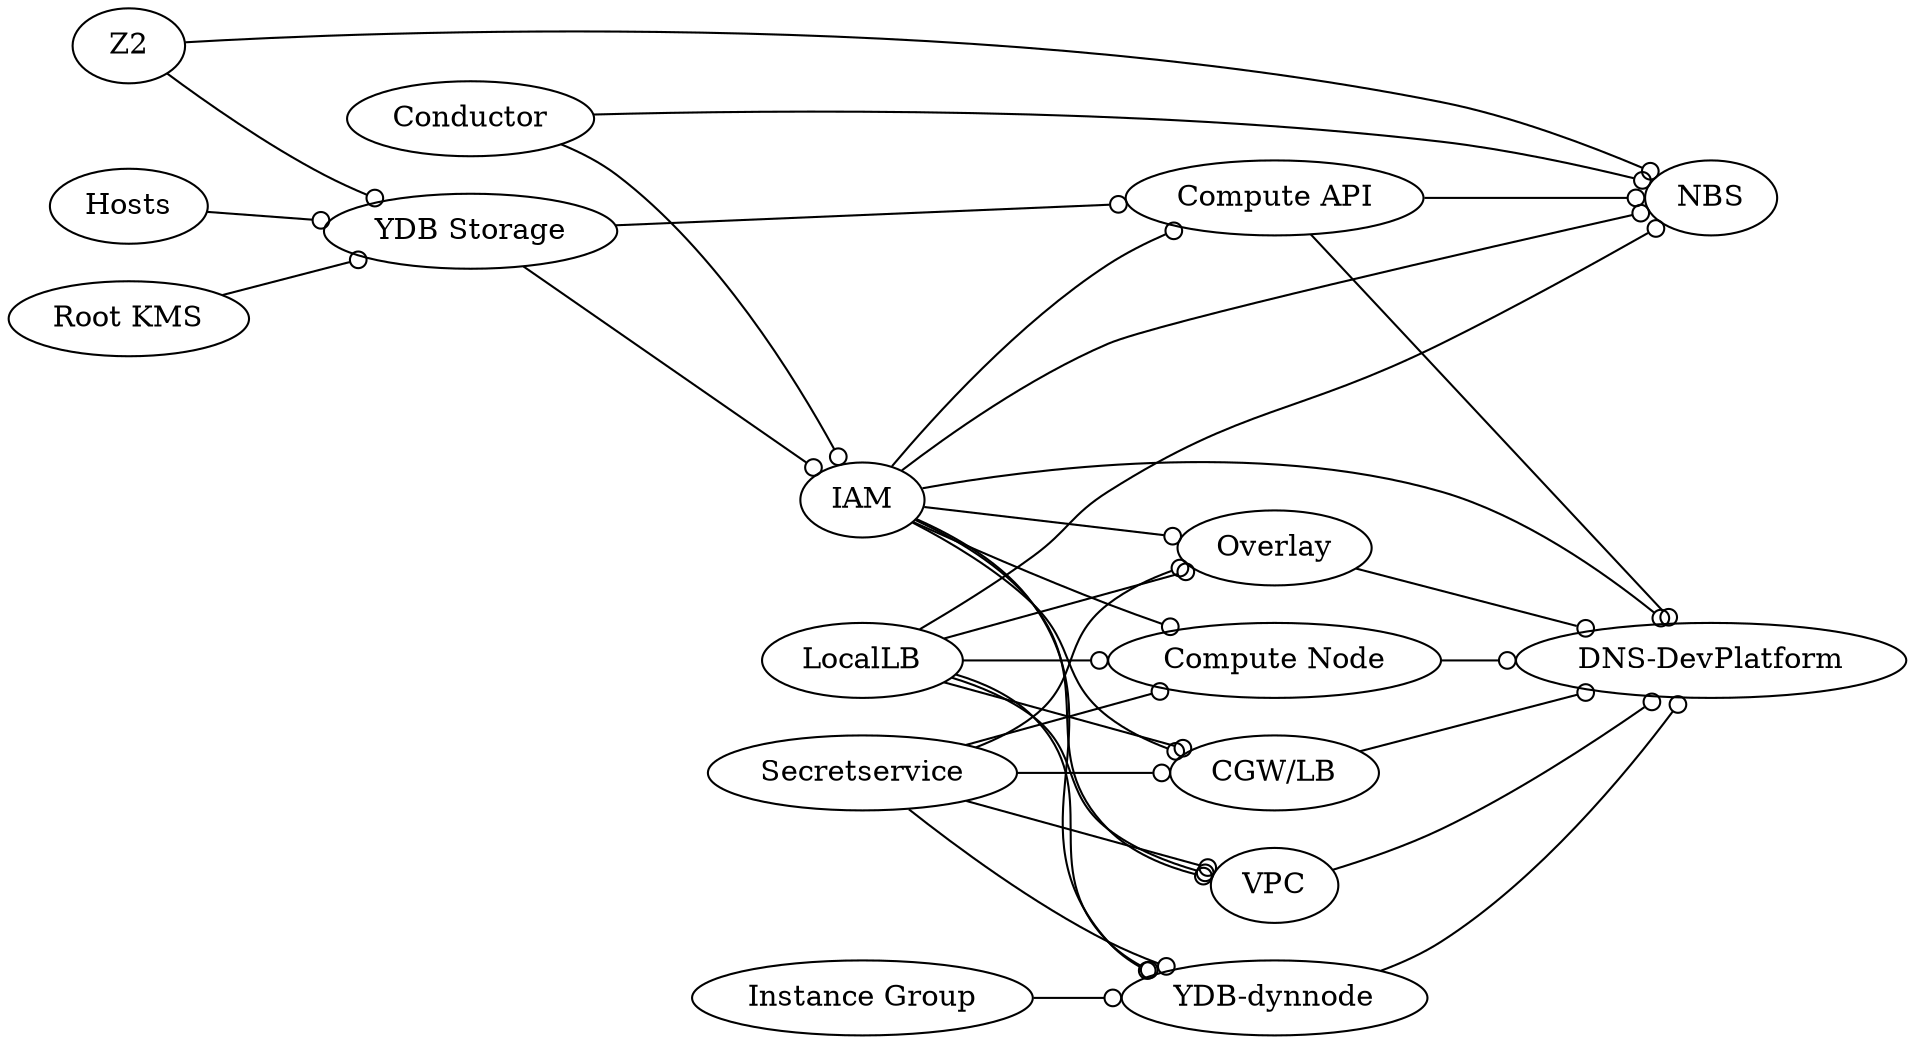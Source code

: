 digraph A {
    rankdir=RL;
    edge[dir=back, arrowtail=odot,fontcolor="blue",fontsize=12]; 
   # Artifact[shape="octagon", color="red"];
   # Requirement[shape="rectangle", color="blue"]
   LocalLB
#YDB-storage
    "YDB Storage" -> "Root KMS"
    "YDB Storage" -> Z2
    "YDB Storage" -> Hosts
#    "YDB Storage" -> Artifact
#    "YDB Storage" -> Requirement
#IAM
    IAM -> "YDB Storage"
    IAM -> Conductor
#Compute API
    "Compute API" ->  "YDB Storage"
    "Compute API" ->  IAM
#NBS
    NBS -> Z2
    NBS -> Conductor
    NBS -> "Compute API"
    NBS -> IAM
    NBS -> LocalLB
#YDB-dynnode
    "YDB-dynnode" -> "Instance Group"
    "YDB-dynnode" -> Secretservice
    "YDB-dynnode" -> IAM
    "YDB-dynnode" -> LocalLB
#VPC
    VPC -> Secretservice
    VPC -> IAM
    VPC -> LocalLB
#Overlay
    Overlay -> Secretservice
    Overlay -> IAM
    Overlay -> LocalLB
#ComputeNode
    "Compute Node" -> Secretservice
    "Compute Node" -> IAM
    "Compute Node" -> LocalLB
#CGW/LB
    "CGW/LB" -> Secretservice
    "CGW/LB" -> IAM
    "CGW/LB" -> LocalLB
#DNS-DevPlatform
    "DNS-DevPlatform" -> IAM
    "DNS-DevPlatform" -> VPC
    "DNS-DevPlatform" -> "Compute Node"
    "DNS-DevPlatform" -> "YDB-dynnode"
    "DNS-DevPlatform" -> Overlay
    "DNS-DevPlatform" -> "CGW/LB" 
    "DNS-DevPlatform" -> "Compute API"
}
